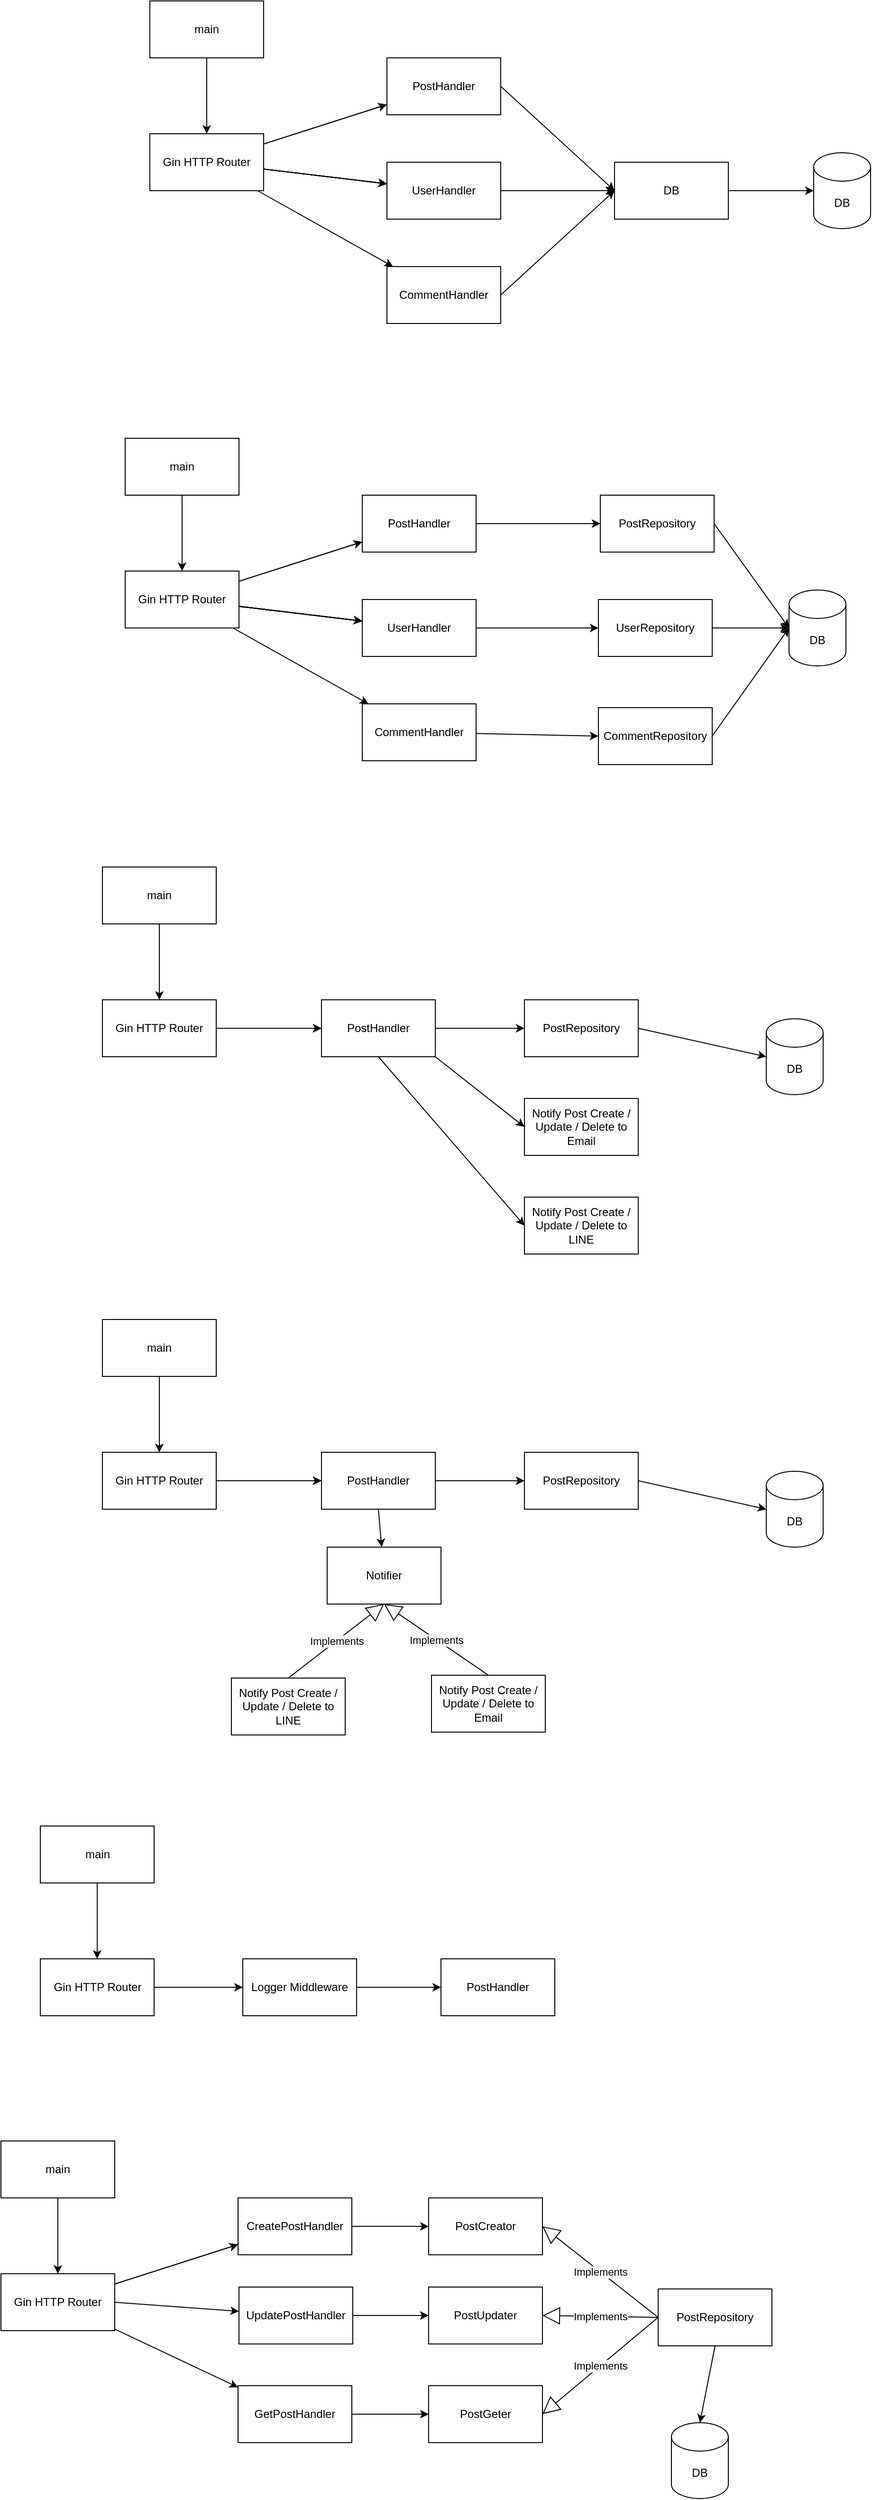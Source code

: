 <mxfile>
    <diagram id="Yw-U1tmHFdbE9gjVn-Wz" name="Page-1">
        <mxGraphModel dx="1216" dy="725" grid="0" gridSize="10" guides="1" tooltips="1" connect="1" arrows="1" fold="1" page="0" pageScale="1" pageWidth="850" pageHeight="1100" math="0" shadow="0">
            <root>
                <mxCell id="0"/>
                <mxCell id="1" parent="0"/>
                <mxCell id="4" value="" style="edgeStyle=none;html=1;" parent="1" source="3" target="2" edge="1">
                    <mxGeometry relative="1" as="geometry"/>
                </mxCell>
                <mxCell id="36" value="" style="edgeStyle=none;html=1;" edge="1" parent="1" source="2" target="35">
                    <mxGeometry relative="1" as="geometry"/>
                </mxCell>
                <mxCell id="37" value="" style="edgeStyle=none;html=1;" edge="1" parent="1" source="2" target="35">
                    <mxGeometry relative="1" as="geometry"/>
                </mxCell>
                <mxCell id="39" value="" style="edgeStyle=none;html=1;" edge="1" parent="1" source="2" target="38">
                    <mxGeometry relative="1" as="geometry"/>
                </mxCell>
                <mxCell id="40" value="" style="edgeStyle=none;html=1;" edge="1" parent="1" source="2" target="38">
                    <mxGeometry relative="1" as="geometry"/>
                </mxCell>
                <mxCell id="41" value="" style="edgeStyle=none;html=1;" edge="1" parent="1" source="2" target="38">
                    <mxGeometry relative="1" as="geometry"/>
                </mxCell>
                <mxCell id="42" value="" style="edgeStyle=none;html=1;" edge="1" parent="1" source="2" target="38">
                    <mxGeometry relative="1" as="geometry"/>
                </mxCell>
                <mxCell id="46" value="" style="edgeStyle=none;html=1;" edge="1" parent="1" source="2" target="45">
                    <mxGeometry relative="1" as="geometry"/>
                </mxCell>
                <mxCell id="2" value="Gin HTTP Router" style="rounded=0;whiteSpace=wrap;html=1;" parent="1" vertex="1">
                    <mxGeometry x="190" y="280" width="120" height="60" as="geometry"/>
                </mxCell>
                <mxCell id="3" value="main" style="whiteSpace=wrap;html=1;rounded=0;" parent="1" vertex="1">
                    <mxGeometry x="190" y="140" width="120" height="60" as="geometry"/>
                </mxCell>
                <mxCell id="17" value="DB" style="rounded=0;whiteSpace=wrap;html=1;" parent="1" vertex="1">
                    <mxGeometry x="680" y="310" width="120" height="60" as="geometry"/>
                </mxCell>
                <mxCell id="18" value="DB" style="shape=cylinder3;whiteSpace=wrap;html=1;boundedLbl=1;backgroundOutline=1;size=15;" parent="1" vertex="1">
                    <mxGeometry x="890" y="300" width="60" height="80" as="geometry"/>
                </mxCell>
                <mxCell id="24" style="edgeStyle=none;html=1;exitX=1;exitY=0.5;exitDx=0;exitDy=0;entryX=0;entryY=0.5;entryDx=0;entryDy=0;entryPerimeter=0;" parent="1" source="17" target="18" edge="1">
                    <mxGeometry relative="1" as="geometry"/>
                </mxCell>
                <mxCell id="47" style="edgeStyle=none;html=1;exitX=1;exitY=0.5;exitDx=0;exitDy=0;entryX=0;entryY=0.5;entryDx=0;entryDy=0;" edge="1" parent="1" source="35" target="17">
                    <mxGeometry relative="1" as="geometry"/>
                </mxCell>
                <mxCell id="35" value="PostHandler" style="whiteSpace=wrap;html=1;rounded=0;" vertex="1" parent="1">
                    <mxGeometry x="440" y="200" width="120" height="60" as="geometry"/>
                </mxCell>
                <mxCell id="48" style="edgeStyle=none;html=1;entryX=0;entryY=0.5;entryDx=0;entryDy=0;" edge="1" parent="1" source="38" target="17">
                    <mxGeometry relative="1" as="geometry"/>
                </mxCell>
                <mxCell id="38" value="UserHandler" style="whiteSpace=wrap;html=1;rounded=0;" vertex="1" parent="1">
                    <mxGeometry x="440" y="310" width="120" height="60" as="geometry"/>
                </mxCell>
                <mxCell id="49" style="edgeStyle=none;html=1;exitX=1;exitY=0.5;exitDx=0;exitDy=0;" edge="1" parent="1" source="45">
                    <mxGeometry relative="1" as="geometry">
                        <mxPoint x="680" y="340" as="targetPoint"/>
                    </mxGeometry>
                </mxCell>
                <mxCell id="45" value="CommentHandler" style="whiteSpace=wrap;html=1;rounded=0;" vertex="1" parent="1">
                    <mxGeometry x="440" y="420" width="120" height="60" as="geometry"/>
                </mxCell>
                <mxCell id="50" value="" style="edgeStyle=none;html=1;" edge="1" parent="1" source="59" target="58">
                    <mxGeometry relative="1" as="geometry"/>
                </mxCell>
                <mxCell id="51" value="" style="edgeStyle=none;html=1;" edge="1" parent="1" source="58" target="64">
                    <mxGeometry relative="1" as="geometry"/>
                </mxCell>
                <mxCell id="52" value="" style="edgeStyle=none;html=1;" edge="1" parent="1" source="58" target="64">
                    <mxGeometry relative="1" as="geometry"/>
                </mxCell>
                <mxCell id="53" value="" style="edgeStyle=none;html=1;" edge="1" parent="1" source="58" target="66">
                    <mxGeometry relative="1" as="geometry"/>
                </mxCell>
                <mxCell id="54" value="" style="edgeStyle=none;html=1;" edge="1" parent="1" source="58" target="66">
                    <mxGeometry relative="1" as="geometry"/>
                </mxCell>
                <mxCell id="55" value="" style="edgeStyle=none;html=1;" edge="1" parent="1" source="58" target="66">
                    <mxGeometry relative="1" as="geometry"/>
                </mxCell>
                <mxCell id="56" value="" style="edgeStyle=none;html=1;" edge="1" parent="1" source="58" target="66">
                    <mxGeometry relative="1" as="geometry"/>
                </mxCell>
                <mxCell id="57" value="" style="edgeStyle=none;html=1;" edge="1" parent="1" source="58" target="68">
                    <mxGeometry relative="1" as="geometry"/>
                </mxCell>
                <mxCell id="58" value="Gin HTTP Router" style="rounded=0;whiteSpace=wrap;html=1;" vertex="1" parent="1">
                    <mxGeometry x="164" y="741" width="120" height="60" as="geometry"/>
                </mxCell>
                <mxCell id="59" value="main" style="whiteSpace=wrap;html=1;rounded=0;" vertex="1" parent="1">
                    <mxGeometry x="164" y="601" width="120" height="60" as="geometry"/>
                </mxCell>
                <mxCell id="60" value="PostRepository" style="rounded=0;whiteSpace=wrap;html=1;" vertex="1" parent="1">
                    <mxGeometry x="665" y="661" width="120" height="60" as="geometry"/>
                </mxCell>
                <mxCell id="61" value="DB" style="shape=cylinder3;whiteSpace=wrap;html=1;boundedLbl=1;backgroundOutline=1;size=15;" vertex="1" parent="1">
                    <mxGeometry x="864" y="761" width="60" height="80" as="geometry"/>
                </mxCell>
                <mxCell id="62" style="edgeStyle=none;html=1;exitX=1;exitY=0.5;exitDx=0;exitDy=0;entryX=0;entryY=0.5;entryDx=0;entryDy=0;entryPerimeter=0;" edge="1" parent="1" source="60" target="61">
                    <mxGeometry relative="1" as="geometry"/>
                </mxCell>
                <mxCell id="63" style="edgeStyle=none;html=1;exitX=1;exitY=0.5;exitDx=0;exitDy=0;entryX=0;entryY=0.5;entryDx=0;entryDy=0;" edge="1" parent="1" source="64" target="60">
                    <mxGeometry relative="1" as="geometry"/>
                </mxCell>
                <mxCell id="64" value="PostHandler" style="whiteSpace=wrap;html=1;rounded=0;" vertex="1" parent="1">
                    <mxGeometry x="414" y="661" width="120" height="60" as="geometry"/>
                </mxCell>
                <mxCell id="71" style="edgeStyle=none;html=1;" edge="1" parent="1" source="66" target="69">
                    <mxGeometry relative="1" as="geometry"/>
                </mxCell>
                <mxCell id="66" value="UserHandler" style="whiteSpace=wrap;html=1;rounded=0;" vertex="1" parent="1">
                    <mxGeometry x="414" y="771" width="120" height="60" as="geometry"/>
                </mxCell>
                <mxCell id="72" style="edgeStyle=none;html=1;entryX=0;entryY=0.5;entryDx=0;entryDy=0;" edge="1" parent="1" source="68" target="70">
                    <mxGeometry relative="1" as="geometry"/>
                </mxCell>
                <mxCell id="68" value="CommentHandler" style="whiteSpace=wrap;html=1;rounded=0;" vertex="1" parent="1">
                    <mxGeometry x="414" y="881" width="120" height="60" as="geometry"/>
                </mxCell>
                <mxCell id="69" value="UserRepository" style="rounded=0;whiteSpace=wrap;html=1;" vertex="1" parent="1">
                    <mxGeometry x="663" y="771" width="120" height="60" as="geometry"/>
                </mxCell>
                <mxCell id="70" value="CommentRepository" style="rounded=0;whiteSpace=wrap;html=1;" vertex="1" parent="1">
                    <mxGeometry x="663" y="885" width="120" height="60" as="geometry"/>
                </mxCell>
                <mxCell id="73" style="edgeStyle=none;html=1;exitX=1;exitY=0.5;exitDx=0;exitDy=0;entryX=0;entryY=0.5;entryDx=0;entryDy=0;entryPerimeter=0;" edge="1" parent="1" source="69" target="61">
                    <mxGeometry relative="1" as="geometry"/>
                </mxCell>
                <mxCell id="74" style="edgeStyle=none;html=1;exitX=1;exitY=0.5;exitDx=0;exitDy=0;entryX=0;entryY=0.5;entryDx=0;entryDy=0;entryPerimeter=0;" edge="1" parent="1" source="70" target="61">
                    <mxGeometry relative="1" as="geometry"/>
                </mxCell>
                <mxCell id="75" value="" style="edgeStyle=none;html=1;" edge="1" parent="1" source="84" target="83">
                    <mxGeometry relative="1" as="geometry"/>
                </mxCell>
                <mxCell id="76" value="" style="edgeStyle=none;html=1;" edge="1" parent="1" source="83" target="89">
                    <mxGeometry relative="1" as="geometry"/>
                </mxCell>
                <mxCell id="77" value="" style="edgeStyle=none;html=1;" edge="1" parent="1" source="83" target="89">
                    <mxGeometry relative="1" as="geometry"/>
                </mxCell>
                <mxCell id="83" value="Gin HTTP Router" style="rounded=0;whiteSpace=wrap;html=1;" vertex="1" parent="1">
                    <mxGeometry x="140" y="1193" width="120" height="60" as="geometry"/>
                </mxCell>
                <mxCell id="84" value="main" style="whiteSpace=wrap;html=1;rounded=0;" vertex="1" parent="1">
                    <mxGeometry x="140" y="1053" width="120" height="60" as="geometry"/>
                </mxCell>
                <mxCell id="85" value="PostRepository" style="rounded=0;whiteSpace=wrap;html=1;" vertex="1" parent="1">
                    <mxGeometry x="585" y="1193" width="120" height="60" as="geometry"/>
                </mxCell>
                <mxCell id="86" value="DB" style="shape=cylinder3;whiteSpace=wrap;html=1;boundedLbl=1;backgroundOutline=1;size=15;" vertex="1" parent="1">
                    <mxGeometry x="840" y="1213" width="60" height="80" as="geometry"/>
                </mxCell>
                <mxCell id="87" style="edgeStyle=none;html=1;exitX=1;exitY=0.5;exitDx=0;exitDy=0;entryX=0;entryY=0.5;entryDx=0;entryDy=0;entryPerimeter=0;" edge="1" parent="1" source="85" target="86">
                    <mxGeometry relative="1" as="geometry"/>
                </mxCell>
                <mxCell id="88" style="edgeStyle=none;html=1;exitX=1;exitY=0.5;exitDx=0;exitDy=0;entryX=0;entryY=0.5;entryDx=0;entryDy=0;" edge="1" parent="1" source="89" target="85">
                    <mxGeometry relative="1" as="geometry"/>
                </mxCell>
                <mxCell id="100" style="edgeStyle=none;html=1;exitX=1;exitY=1;exitDx=0;exitDy=0;entryX=0;entryY=0.5;entryDx=0;entryDy=0;" edge="1" parent="1" source="89" target="99">
                    <mxGeometry relative="1" as="geometry"/>
                </mxCell>
                <mxCell id="102" style="edgeStyle=none;html=1;exitX=0.5;exitY=1;exitDx=0;exitDy=0;entryX=0;entryY=0.5;entryDx=0;entryDy=0;" edge="1" parent="1" source="89" target="101">
                    <mxGeometry relative="1" as="geometry"/>
                </mxCell>
                <mxCell id="89" value="PostHandler" style="whiteSpace=wrap;html=1;rounded=0;" vertex="1" parent="1">
                    <mxGeometry x="371" y="1193" width="120" height="60" as="geometry"/>
                </mxCell>
                <mxCell id="99" value="Notify Post Create / Update / Delete to Email" style="rounded=0;whiteSpace=wrap;html=1;" vertex="1" parent="1">
                    <mxGeometry x="585" y="1297" width="120" height="60" as="geometry"/>
                </mxCell>
                <mxCell id="101" value="Notify Post Create / Update / Delete to LINE" style="rounded=0;whiteSpace=wrap;html=1;" vertex="1" parent="1">
                    <mxGeometry x="585" y="1401" width="120" height="60" as="geometry"/>
                </mxCell>
                <mxCell id="103" value="" style="edgeStyle=none;html=1;" edge="1" source="107" target="106" parent="1">
                    <mxGeometry relative="1" as="geometry"/>
                </mxCell>
                <mxCell id="104" value="" style="edgeStyle=none;html=1;" edge="1" source="106" target="114" parent="1">
                    <mxGeometry relative="1" as="geometry"/>
                </mxCell>
                <mxCell id="105" value="" style="edgeStyle=none;html=1;" edge="1" source="106" target="114" parent="1">
                    <mxGeometry relative="1" as="geometry"/>
                </mxCell>
                <mxCell id="106" value="Gin HTTP Router" style="rounded=0;whiteSpace=wrap;html=1;" vertex="1" parent="1">
                    <mxGeometry x="140" y="1670" width="120" height="60" as="geometry"/>
                </mxCell>
                <mxCell id="107" value="main" style="whiteSpace=wrap;html=1;rounded=0;" vertex="1" parent="1">
                    <mxGeometry x="140" y="1530" width="120" height="60" as="geometry"/>
                </mxCell>
                <mxCell id="108" value="PostRepository" style="rounded=0;whiteSpace=wrap;html=1;" vertex="1" parent="1">
                    <mxGeometry x="585" y="1670" width="120" height="60" as="geometry"/>
                </mxCell>
                <mxCell id="109" value="DB" style="shape=cylinder3;whiteSpace=wrap;html=1;boundedLbl=1;backgroundOutline=1;size=15;" vertex="1" parent="1">
                    <mxGeometry x="840" y="1690" width="60" height="80" as="geometry"/>
                </mxCell>
                <mxCell id="110" style="edgeStyle=none;html=1;exitX=1;exitY=0.5;exitDx=0;exitDy=0;entryX=0;entryY=0.5;entryDx=0;entryDy=0;entryPerimeter=0;" edge="1" source="108" target="109" parent="1">
                    <mxGeometry relative="1" as="geometry"/>
                </mxCell>
                <mxCell id="111" style="edgeStyle=none;html=1;exitX=1;exitY=0.5;exitDx=0;exitDy=0;entryX=0;entryY=0.5;entryDx=0;entryDy=0;" edge="1" source="114" target="108" parent="1">
                    <mxGeometry relative="1" as="geometry"/>
                </mxCell>
                <mxCell id="118" style="edgeStyle=none;html=1;exitX=0.5;exitY=1;exitDx=0;exitDy=0;" edge="1" parent="1" source="114" target="117">
                    <mxGeometry relative="1" as="geometry"/>
                </mxCell>
                <mxCell id="114" value="PostHandler" style="whiteSpace=wrap;html=1;rounded=0;" vertex="1" parent="1">
                    <mxGeometry x="371" y="1670" width="120" height="60" as="geometry"/>
                </mxCell>
                <mxCell id="115" value="Notify Post Create / Update / Delete to Email" style="rounded=0;whiteSpace=wrap;html=1;" vertex="1" parent="1">
                    <mxGeometry x="487" y="1905" width="120" height="60" as="geometry"/>
                </mxCell>
                <mxCell id="116" value="Notify Post Create / Update / Delete to LINE" style="rounded=0;whiteSpace=wrap;html=1;" vertex="1" parent="1">
                    <mxGeometry x="276" y="1908" width="120" height="60" as="geometry"/>
                </mxCell>
                <mxCell id="117" value="Notifier" style="rounded=0;whiteSpace=wrap;html=1;" vertex="1" parent="1">
                    <mxGeometry x="377" y="1770" width="120" height="60" as="geometry"/>
                </mxCell>
                <mxCell id="121" value="Implements" style="endArrow=block;endSize=16;endFill=0;html=1;exitX=0.5;exitY=0;exitDx=0;exitDy=0;entryX=0.5;entryY=1;entryDx=0;entryDy=0;" edge="1" parent="1" source="116" target="117">
                    <mxGeometry width="160" relative="1" as="geometry">
                        <mxPoint x="495" y="1917" as="sourcePoint"/>
                        <mxPoint x="655" y="1917" as="targetPoint"/>
                    </mxGeometry>
                </mxCell>
                <mxCell id="122" value="Implements" style="endArrow=block;endSize=16;endFill=0;html=1;exitX=0.5;exitY=0;exitDx=0;exitDy=0;entryX=0.5;entryY=1;entryDx=0;entryDy=0;" edge="1" parent="1" source="115" target="117">
                    <mxGeometry width="160" relative="1" as="geometry">
                        <mxPoint x="650" y="1995" as="sourcePoint"/>
                        <mxPoint x="611" y="1856" as="targetPoint"/>
                    </mxGeometry>
                </mxCell>
                <mxCell id="123" value="" style="edgeStyle=none;html=1;" edge="1" source="127" target="126" parent="1">
                    <mxGeometry relative="1" as="geometry"/>
                </mxCell>
                <mxCell id="125" value="" style="edgeStyle=none;html=1;entryX=0;entryY=0.5;entryDx=0;entryDy=0;" edge="1" source="126" target="129" parent="1">
                    <mxGeometry relative="1" as="geometry"/>
                </mxCell>
                <mxCell id="126" value="Gin HTTP Router" style="rounded=0;whiteSpace=wrap;html=1;" vertex="1" parent="1">
                    <mxGeometry x="74.5" y="2204" width="120" height="60" as="geometry"/>
                </mxCell>
                <mxCell id="127" value="main" style="whiteSpace=wrap;html=1;rounded=0;" vertex="1" parent="1">
                    <mxGeometry x="74.5" y="2064" width="120" height="60" as="geometry"/>
                </mxCell>
                <mxCell id="128" value="PostHandler" style="whiteSpace=wrap;html=1;rounded=0;" vertex="1" parent="1">
                    <mxGeometry x="497" y="2204" width="120" height="60" as="geometry"/>
                </mxCell>
                <mxCell id="130" style="edgeStyle=none;html=1;exitX=1;exitY=0.5;exitDx=0;exitDy=0;entryX=0;entryY=0.5;entryDx=0;entryDy=0;" edge="1" parent="1" source="129" target="128">
                    <mxGeometry relative="1" as="geometry"/>
                </mxCell>
                <mxCell id="129" value="Logger Middleware" style="whiteSpace=wrap;html=1;rounded=0;" vertex="1" parent="1">
                    <mxGeometry x="288" y="2204" width="120" height="60" as="geometry"/>
                </mxCell>
                <mxCell id="154" value="" style="edgeStyle=none;html=1;" edge="1" parent="1" source="163" target="162">
                    <mxGeometry relative="1" as="geometry"/>
                </mxCell>
                <mxCell id="155" value="" style="edgeStyle=none;html=1;" edge="1" parent="1" source="162" target="168">
                    <mxGeometry relative="1" as="geometry"/>
                </mxCell>
                <mxCell id="156" value="" style="edgeStyle=none;html=1;" edge="1" parent="1" source="162" target="168">
                    <mxGeometry relative="1" as="geometry"/>
                </mxCell>
                <mxCell id="181" style="edgeStyle=none;html=1;exitX=1;exitY=0.5;exitDx=0;exitDy=0;" edge="1" parent="1" source="162" target="178">
                    <mxGeometry relative="1" as="geometry"/>
                </mxCell>
                <mxCell id="183" value="" style="edgeStyle=none;html=1;" edge="1" parent="1" source="162" target="182">
                    <mxGeometry relative="1" as="geometry"/>
                </mxCell>
                <mxCell id="162" value="Gin HTTP Router" style="rounded=0;whiteSpace=wrap;html=1;" vertex="1" parent="1">
                    <mxGeometry x="33" y="2536" width="120" height="60" as="geometry"/>
                </mxCell>
                <mxCell id="163" value="main" style="whiteSpace=wrap;html=1;rounded=0;" vertex="1" parent="1">
                    <mxGeometry x="33" y="2396" width="120" height="60" as="geometry"/>
                </mxCell>
                <mxCell id="164" value="PostRepository" style="rounded=0;whiteSpace=wrap;html=1;" vertex="1" parent="1">
                    <mxGeometry x="726" y="2552" width="120" height="60" as="geometry"/>
                </mxCell>
                <mxCell id="165" value="DB" style="shape=cylinder3;whiteSpace=wrap;html=1;boundedLbl=1;backgroundOutline=1;size=15;" vertex="1" parent="1">
                    <mxGeometry x="740" y="2693" width="60" height="80" as="geometry"/>
                </mxCell>
                <mxCell id="166" style="edgeStyle=none;html=1;exitX=0.5;exitY=1;exitDx=0;exitDy=0;entryX=0.5;entryY=0;entryDx=0;entryDy=0;entryPerimeter=0;" edge="1" parent="1" source="164" target="165">
                    <mxGeometry relative="1" as="geometry"/>
                </mxCell>
                <mxCell id="167" style="edgeStyle=none;html=1;exitX=1;exitY=0.5;exitDx=0;exitDy=0;entryX=0;entryY=0.5;entryDx=0;entryDy=0;" edge="1" parent="1" source="168" target="177">
                    <mxGeometry relative="1" as="geometry">
                        <mxPoint x="509" y="2486" as="targetPoint"/>
                    </mxGeometry>
                </mxCell>
                <mxCell id="168" value="CreatePostHandler" style="whiteSpace=wrap;html=1;rounded=0;" vertex="1" parent="1">
                    <mxGeometry x="283" y="2456" width="120" height="60" as="geometry"/>
                </mxCell>
                <mxCell id="177" value="PostCreator" style="rounded=0;whiteSpace=wrap;html=1;" vertex="1" parent="1">
                    <mxGeometry x="484" y="2456" width="120" height="60" as="geometry"/>
                </mxCell>
                <mxCell id="180" value="" style="edgeStyle=none;html=1;" edge="1" parent="1" source="178" target="179">
                    <mxGeometry relative="1" as="geometry"/>
                </mxCell>
                <mxCell id="178" value="UpdatePostHandler" style="whiteSpace=wrap;html=1;rounded=0;" vertex="1" parent="1">
                    <mxGeometry x="284" y="2550" width="120" height="60" as="geometry"/>
                </mxCell>
                <mxCell id="179" value="PostUpdater" style="whiteSpace=wrap;html=1;rounded=0;" vertex="1" parent="1">
                    <mxGeometry x="484" y="2550" width="120" height="60" as="geometry"/>
                </mxCell>
                <mxCell id="185" value="" style="edgeStyle=none;html=1;" edge="1" parent="1" source="182" target="184">
                    <mxGeometry relative="1" as="geometry"/>
                </mxCell>
                <mxCell id="182" value="GetPostHandler" style="rounded=0;whiteSpace=wrap;html=1;" vertex="1" parent="1">
                    <mxGeometry x="283" y="2654" width="120" height="60" as="geometry"/>
                </mxCell>
                <mxCell id="184" value="PostGeter" style="rounded=0;whiteSpace=wrap;html=1;" vertex="1" parent="1">
                    <mxGeometry x="484" y="2654" width="120" height="60" as="geometry"/>
                </mxCell>
                <mxCell id="186" value="Implements" style="endArrow=block;endSize=16;endFill=0;html=1;exitX=0;exitY=0.5;exitDx=0;exitDy=0;entryX=1;entryY=0.5;entryDx=0;entryDy=0;" edge="1" parent="1" source="164" target="177">
                    <mxGeometry width="160" relative="1" as="geometry">
                        <mxPoint x="672.5" y="2573" as="sourcePoint"/>
                        <mxPoint x="773.5" y="2495" as="targetPoint"/>
                    </mxGeometry>
                </mxCell>
                <mxCell id="187" value="Implements" style="endArrow=block;endSize=16;endFill=0;html=1;entryX=1;entryY=0.5;entryDx=0;entryDy=0;exitX=0;exitY=0.5;exitDx=0;exitDy=0;" edge="1" parent="1" source="164" target="179">
                    <mxGeometry width="160" relative="1" as="geometry">
                        <mxPoint x="736" y="2584" as="sourcePoint"/>
                        <mxPoint x="614" y="2496" as="targetPoint"/>
                        <mxPoint as="offset"/>
                    </mxGeometry>
                </mxCell>
                <mxCell id="189" value="Implements" style="endArrow=block;endSize=16;endFill=0;html=1;exitX=0;exitY=0.5;exitDx=0;exitDy=0;entryX=1;entryY=0.5;entryDx=0;entryDy=0;" edge="1" parent="1" source="164" target="184">
                    <mxGeometry width="160" relative="1" as="geometry">
                        <mxPoint x="687" y="2777" as="sourcePoint"/>
                        <mxPoint x="603" y="2683" as="targetPoint"/>
                    </mxGeometry>
                </mxCell>
            </root>
        </mxGraphModel>
    </diagram>
</mxfile>